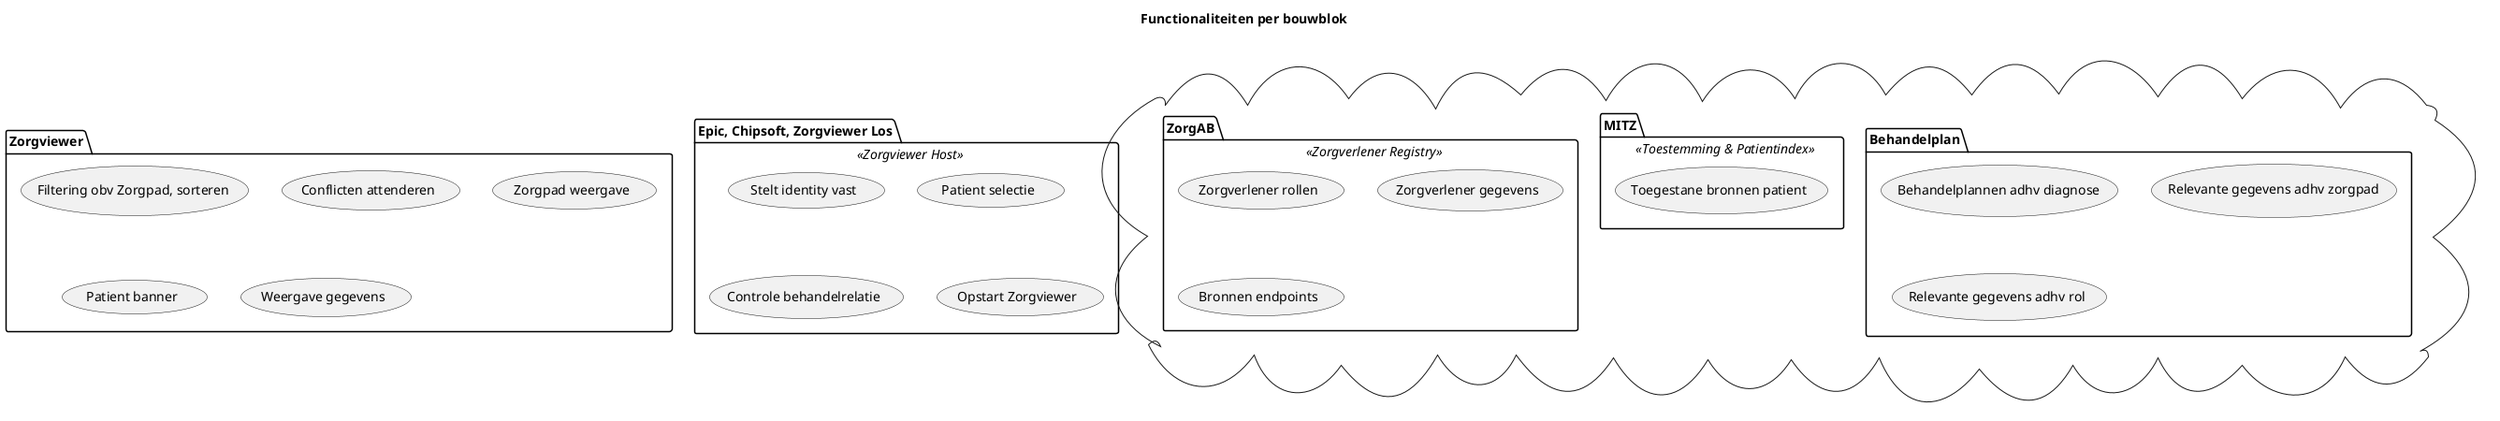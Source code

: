 @startuml

title "Functionaliteiten per bouwblok"

'left to right direction


package "Zorgviewer" {
 (Filtering obv Zorgpad, sorteren)
 (Conflicten attenderen)
 (Zorgpad weergave)
 (Patient banner)
 (Weergave gegevens)
}

package "Epic, Chipsoft, Zorgviewer Los" <<Zorgviewer Host>> {
 (Stelt identity vast)
 (Patient selectie)
 (Controle behandelrelatie)
 (Opstart Zorgviewer)
}

cloud {
 package [Behandelplan] {
  (Behandelplannen adhv diagnose)
  (Relevante gegevens adhv zorgpad)
  (Relevante gegevens adhv rol)
 }
 package [MITZ] <<Toestemming & Patientindex>> {
  (Toegestane bronnen patient)
 }
 package [ZorgAB] <<Zorgverlener Registry>> {
  (Zorgverlener rollen)
  (Zorgverlener gegevens)
  (Bronnen endpoints)
 }
}



@enduml